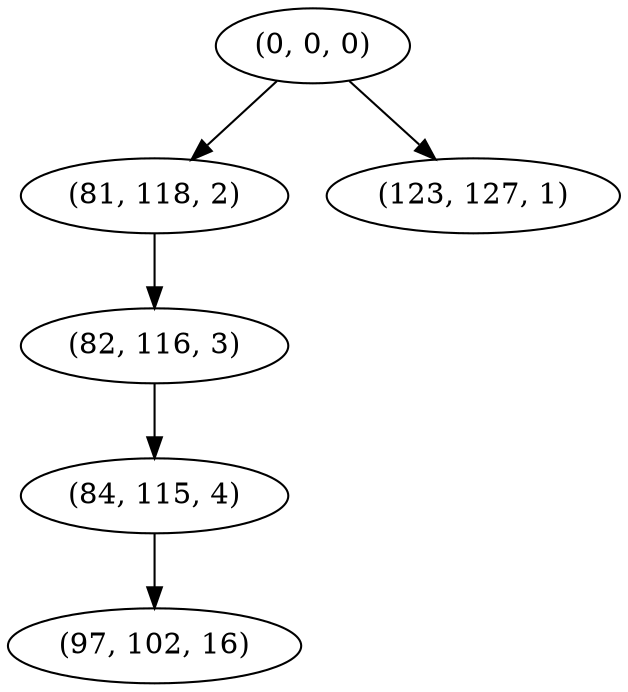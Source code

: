 digraph tree {
    "(0, 0, 0)";
    "(81, 118, 2)";
    "(82, 116, 3)";
    "(84, 115, 4)";
    "(97, 102, 16)";
    "(123, 127, 1)";
    "(0, 0, 0)" -> "(81, 118, 2)";
    "(0, 0, 0)" -> "(123, 127, 1)";
    "(81, 118, 2)" -> "(82, 116, 3)";
    "(82, 116, 3)" -> "(84, 115, 4)";
    "(84, 115, 4)" -> "(97, 102, 16)";
}
